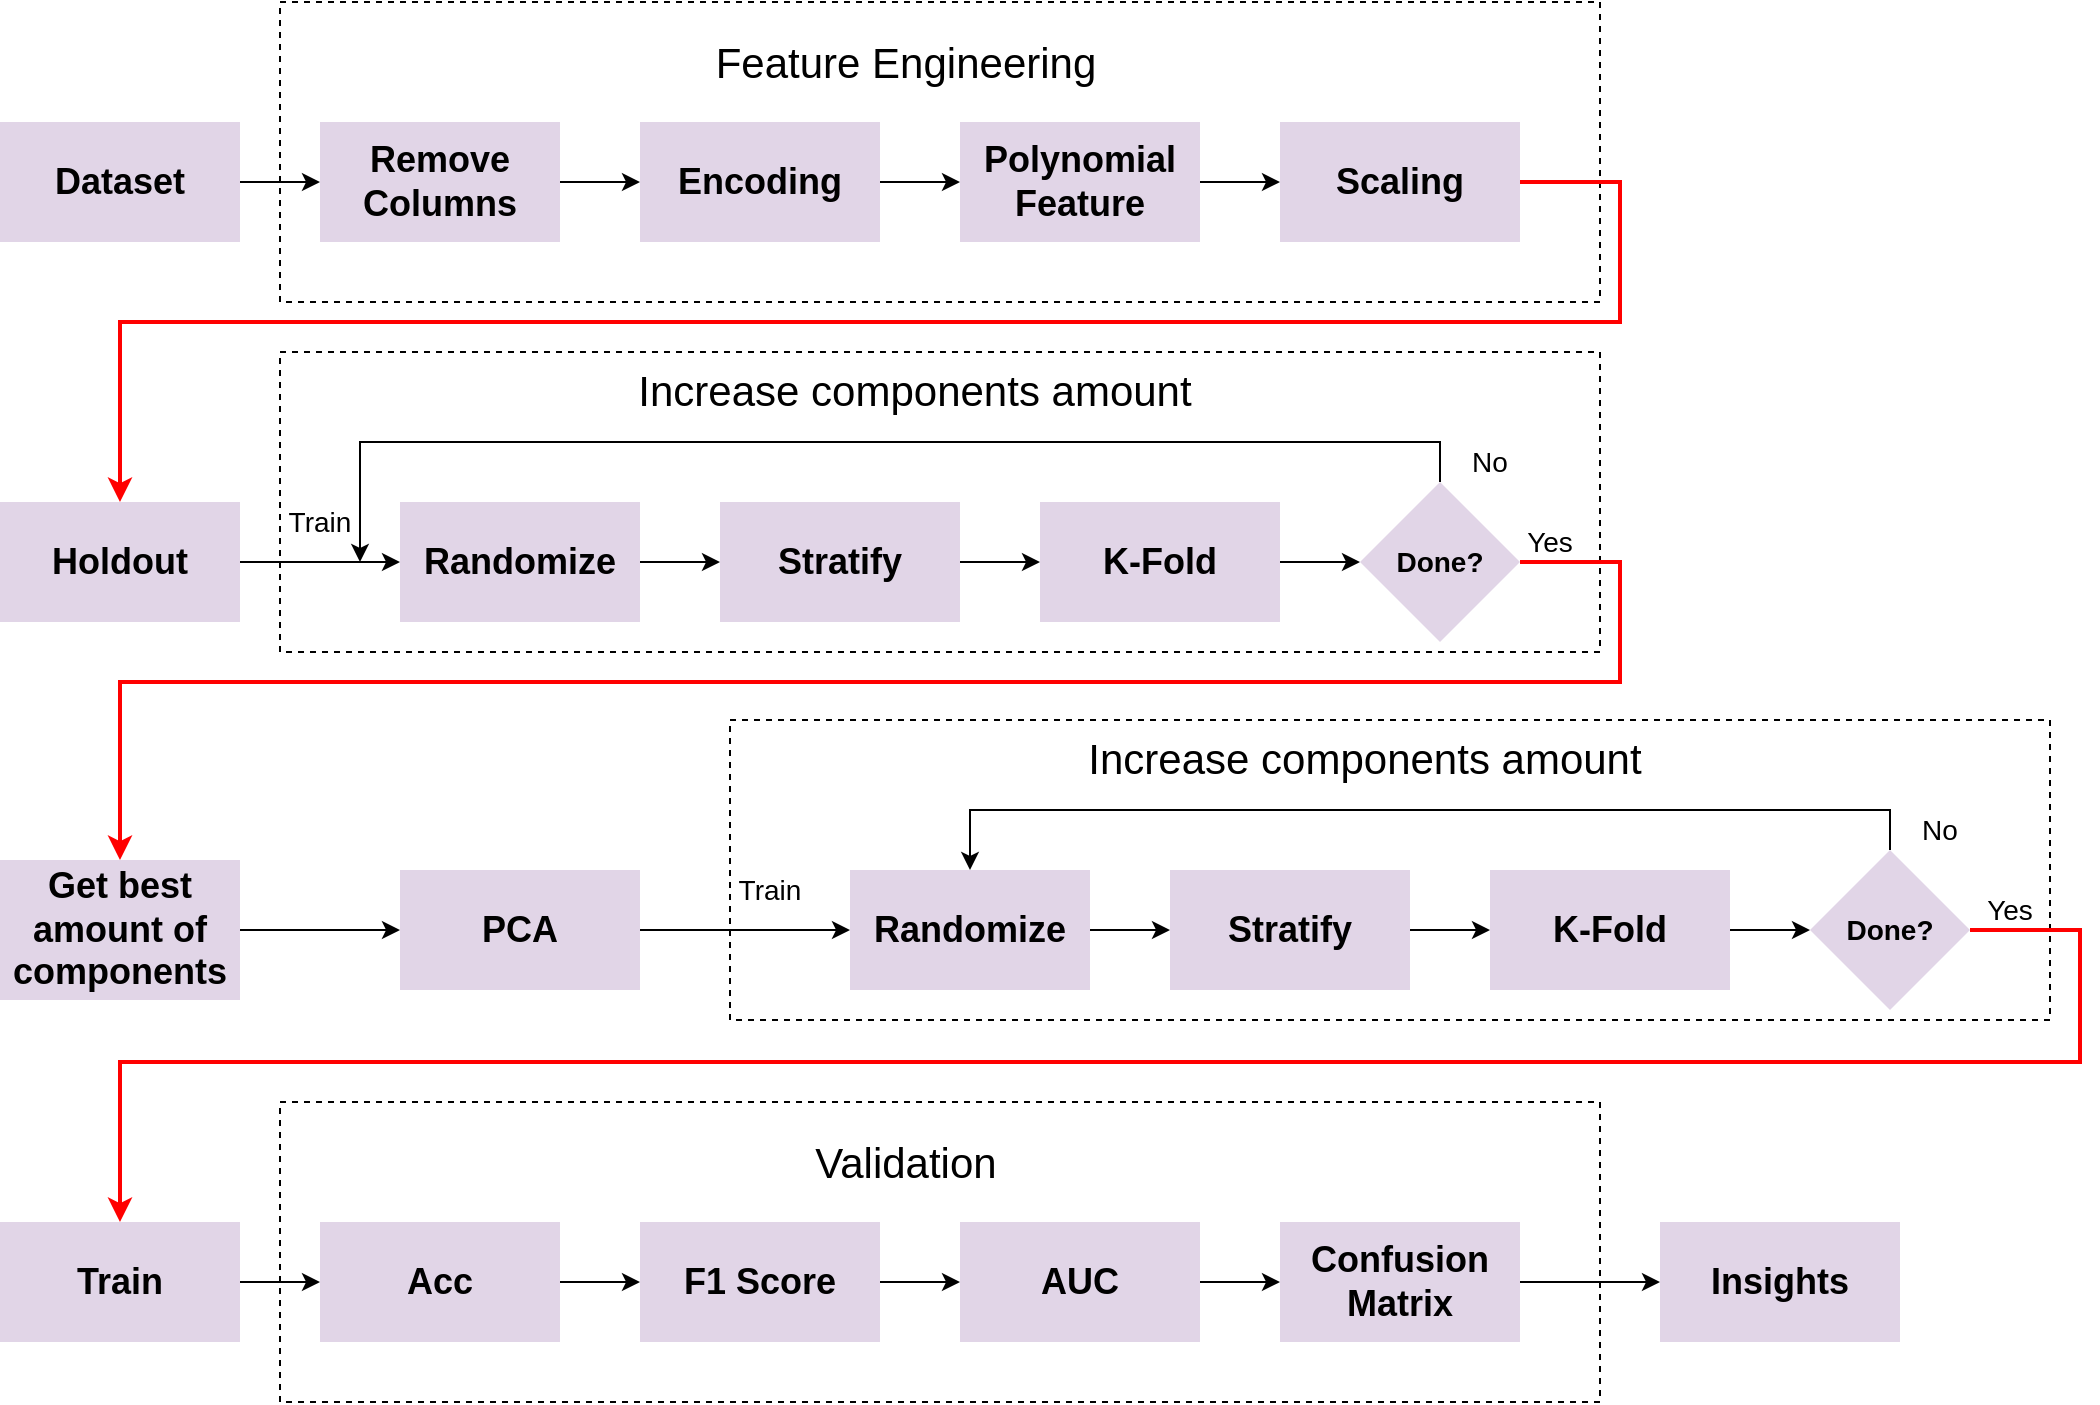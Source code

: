 <mxfile version="10.6.6" type="device"><diagram id="SbSbjpquaZmJvp55us8H" name="Page-1"><mxGraphModel dx="1394" dy="747" grid="1" gridSize="10" guides="1" tooltips="1" connect="1" arrows="1" fold="1" page="1" pageScale="1" pageWidth="1169" pageHeight="827" math="0" shadow="0"><root><mxCell id="0"/><mxCell id="1" parent="0"/><mxCell id="Fe-JDQoJWw3gISHWAZRa-40" value="&lt;b&gt;&lt;font style=&quot;font-size: 18px&quot;&gt;&lt;br&gt;&lt;/font&gt;&lt;/b&gt;" style="rounded=0;whiteSpace=wrap;html=1;fillColor=none;strokeColor=#000000;dashed=1;" vertex="1" parent="1"><mxGeometry x="180" y="215" width="660" height="150" as="geometry"/></mxCell><mxCell id="Fe-JDQoJWw3gISHWAZRa-6" value="&lt;b&gt;&lt;font style=&quot;font-size: 18px&quot;&gt;&lt;br&gt;&lt;/font&gt;&lt;/b&gt;" style="rounded=0;whiteSpace=wrap;html=1;fillColor=none;strokeColor=#000000;dashed=1;" vertex="1" parent="1"><mxGeometry x="180" y="40" width="660" height="150" as="geometry"/></mxCell><mxCell id="Fe-JDQoJWw3gISHWAZRa-8" style="edgeStyle=orthogonalEdgeStyle;rounded=0;orthogonalLoop=1;jettySize=auto;html=1;exitX=1;exitY=0.5;exitDx=0;exitDy=0;entryX=0;entryY=0.5;entryDx=0;entryDy=0;" edge="1" parent="1" source="Fe-JDQoJWw3gISHWAZRa-1" target="Fe-JDQoJWw3gISHWAZRa-2"><mxGeometry relative="1" as="geometry"/></mxCell><mxCell id="Fe-JDQoJWw3gISHWAZRa-1" value="&lt;b&gt;&lt;font style=&quot;font-size: 18px&quot;&gt;Dataset&lt;/font&gt;&lt;/b&gt;" style="rounded=0;whiteSpace=wrap;html=1;fillColor=#e1d5e7;strokeColor=none;" vertex="1" parent="1"><mxGeometry x="40" y="100" width="120" height="60" as="geometry"/></mxCell><mxCell id="Fe-JDQoJWw3gISHWAZRa-9" style="edgeStyle=orthogonalEdgeStyle;rounded=0;orthogonalLoop=1;jettySize=auto;html=1;exitX=1;exitY=0.5;exitDx=0;exitDy=0;entryX=0;entryY=0.5;entryDx=0;entryDy=0;" edge="1" parent="1" source="Fe-JDQoJWw3gISHWAZRa-2" target="Fe-JDQoJWw3gISHWAZRa-3"><mxGeometry relative="1" as="geometry"/></mxCell><mxCell id="Fe-JDQoJWw3gISHWAZRa-2" value="&lt;b&gt;&lt;font style=&quot;font-size: 18px&quot;&gt;Remove&lt;br&gt;Columns&lt;br&gt;&lt;/font&gt;&lt;/b&gt;" style="rounded=0;whiteSpace=wrap;html=1;fillColor=#e1d5e7;strokeColor=none;" vertex="1" parent="1"><mxGeometry x="200" y="100" width="120" height="60" as="geometry"/></mxCell><mxCell id="Fe-JDQoJWw3gISHWAZRa-10" style="edgeStyle=orthogonalEdgeStyle;rounded=0;orthogonalLoop=1;jettySize=auto;html=1;exitX=1;exitY=0.5;exitDx=0;exitDy=0;entryX=0;entryY=0.5;entryDx=0;entryDy=0;" edge="1" parent="1" source="Fe-JDQoJWw3gISHWAZRa-3" target="Fe-JDQoJWw3gISHWAZRa-4"><mxGeometry relative="1" as="geometry"/></mxCell><mxCell id="Fe-JDQoJWw3gISHWAZRa-3" value="&lt;b&gt;&lt;font style=&quot;font-size: 18px&quot;&gt;Encoding&lt;br&gt;&lt;/font&gt;&lt;/b&gt;" style="rounded=0;whiteSpace=wrap;html=1;fillColor=#e1d5e7;strokeColor=none;" vertex="1" parent="1"><mxGeometry x="360" y="100" width="120" height="60" as="geometry"/></mxCell><mxCell id="Fe-JDQoJWw3gISHWAZRa-11" style="edgeStyle=orthogonalEdgeStyle;rounded=0;orthogonalLoop=1;jettySize=auto;html=1;exitX=1;exitY=0.5;exitDx=0;exitDy=0;entryX=0;entryY=0.5;entryDx=0;entryDy=0;" edge="1" parent="1" source="Fe-JDQoJWw3gISHWAZRa-4" target="Fe-JDQoJWw3gISHWAZRa-5"><mxGeometry relative="1" as="geometry"/></mxCell><mxCell id="Fe-JDQoJWw3gISHWAZRa-4" value="&lt;b&gt;&lt;font style=&quot;font-size: 18px&quot;&gt;Polynomial&lt;br&gt;Feature&lt;br&gt;&lt;/font&gt;&lt;/b&gt;" style="rounded=0;whiteSpace=wrap;html=1;fillColor=#e1d5e7;strokeColor=none;" vertex="1" parent="1"><mxGeometry x="520" y="100" width="120" height="60" as="geometry"/></mxCell><mxCell id="Fe-JDQoJWw3gISHWAZRa-61" style="edgeStyle=orthogonalEdgeStyle;rounded=0;orthogonalLoop=1;jettySize=auto;html=1;exitX=1;exitY=0.5;exitDx=0;exitDy=0;entryX=0.5;entryY=0;entryDx=0;entryDy=0;fillColor=#f8cecc;strokeColor=#FF0000;strokeWidth=2;" edge="1" parent="1" source="Fe-JDQoJWw3gISHWAZRa-5" target="Fe-JDQoJWw3gISHWAZRa-20"><mxGeometry relative="1" as="geometry"><Array as="points"><mxPoint x="850" y="130"/><mxPoint x="850" y="200"/><mxPoint x="100" y="200"/></Array></mxGeometry></mxCell><mxCell id="Fe-JDQoJWw3gISHWAZRa-5" value="&lt;b&gt;&lt;font style=&quot;font-size: 18px&quot;&gt;Scaling&lt;br&gt;&lt;/font&gt;&lt;/b&gt;" style="rounded=0;whiteSpace=wrap;html=1;fillColor=#e1d5e7;strokeColor=none;" vertex="1" parent="1"><mxGeometry x="680" y="100" width="120" height="60" as="geometry"/></mxCell><mxCell id="Fe-JDQoJWw3gISHWAZRa-7" value="&lt;font style=&quot;font-size: 21px&quot;&gt;Feature Engineering&lt;/font&gt;" style="text;html=1;strokeColor=none;fillColor=none;align=center;verticalAlign=middle;whiteSpace=wrap;rounded=0;dashed=1;" vertex="1" parent="1"><mxGeometry x="390" y="60" width="206" height="20" as="geometry"/></mxCell><mxCell id="Fe-JDQoJWw3gISHWAZRa-15" style="edgeStyle=orthogonalEdgeStyle;rounded=0;orthogonalLoop=1;jettySize=auto;html=1;exitX=1;exitY=0.5;exitDx=0;exitDy=0;entryX=0;entryY=0.5;entryDx=0;entryDy=0;" edge="1" parent="1" source="Fe-JDQoJWw3gISHWAZRa-12" target="Fe-JDQoJWw3gISHWAZRa-14"><mxGeometry relative="1" as="geometry"/></mxCell><mxCell id="Fe-JDQoJWw3gISHWAZRa-12" value="&lt;b&gt;&lt;font style=&quot;font-size: 18px&quot;&gt;Randomize&lt;br&gt;&lt;/font&gt;&lt;/b&gt;" style="rounded=0;whiteSpace=wrap;html=1;fillColor=#e1d5e7;strokeColor=none;" vertex="1" parent="1"><mxGeometry x="240" y="290" width="120" height="60" as="geometry"/></mxCell><mxCell id="Fe-JDQoJWw3gISHWAZRa-17" style="edgeStyle=orthogonalEdgeStyle;rounded=0;orthogonalLoop=1;jettySize=auto;html=1;exitX=1;exitY=0.5;exitDx=0;exitDy=0;entryX=0;entryY=0.5;entryDx=0;entryDy=0;" edge="1" parent="1" source="Fe-JDQoJWw3gISHWAZRa-14" target="Fe-JDQoJWw3gISHWAZRa-16"><mxGeometry relative="1" as="geometry"/></mxCell><mxCell id="Fe-JDQoJWw3gISHWAZRa-14" value="&lt;b&gt;&lt;font style=&quot;font-size: 18px&quot;&gt;Stratify&lt;br&gt;&lt;/font&gt;&lt;/b&gt;" style="rounded=0;whiteSpace=wrap;html=1;fillColor=#e1d5e7;strokeColor=none;" vertex="1" parent="1"><mxGeometry x="400" y="290" width="120" height="60" as="geometry"/></mxCell><mxCell id="Fe-JDQoJWw3gISHWAZRa-27" style="edgeStyle=orthogonalEdgeStyle;rounded=0;orthogonalLoop=1;jettySize=auto;html=1;exitX=1;exitY=0.5;exitDx=0;exitDy=0;entryX=0;entryY=0.5;entryDx=0;entryDy=0;" edge="1" parent="1" source="Fe-JDQoJWw3gISHWAZRa-16" target="Fe-JDQoJWw3gISHWAZRa-28"><mxGeometry relative="1" as="geometry"><mxPoint x="720" y="320" as="targetPoint"/></mxGeometry></mxCell><mxCell id="Fe-JDQoJWw3gISHWAZRa-16" value="&lt;b&gt;&lt;font style=&quot;font-size: 18px&quot;&gt;K-Fold&lt;br&gt;&lt;/font&gt;&lt;/b&gt;" style="rounded=0;whiteSpace=wrap;html=1;fillColor=#e1d5e7;strokeColor=none;" vertex="1" parent="1"><mxGeometry x="560" y="290" width="120" height="60" as="geometry"/></mxCell><mxCell id="Fe-JDQoJWw3gISHWAZRa-21" style="edgeStyle=orthogonalEdgeStyle;rounded=0;orthogonalLoop=1;jettySize=auto;html=1;exitX=1;exitY=0.5;exitDx=0;exitDy=0;entryX=0;entryY=0.5;entryDx=0;entryDy=0;" edge="1" parent="1" source="Fe-JDQoJWw3gISHWAZRa-20" target="Fe-JDQoJWw3gISHWAZRa-12"><mxGeometry relative="1" as="geometry"/></mxCell><mxCell id="Fe-JDQoJWw3gISHWAZRa-20" value="&lt;b&gt;&lt;font style=&quot;font-size: 18px&quot;&gt;Holdout&lt;br&gt;&lt;/font&gt;&lt;/b&gt;" style="rounded=0;whiteSpace=wrap;html=1;fillColor=#e1d5e7;strokeColor=none;" vertex="1" parent="1"><mxGeometry x="40" y="290" width="120" height="60" as="geometry"/></mxCell><mxCell id="Fe-JDQoJWw3gISHWAZRa-22" value="&lt;font style=&quot;font-size: 14px&quot;&gt;Train&lt;/font&gt;" style="text;html=1;strokeColor=none;fillColor=none;align=center;verticalAlign=middle;whiteSpace=wrap;rounded=0;dashed=1;" vertex="1" parent="1"><mxGeometry x="175" y="290" width="50" height="20" as="geometry"/></mxCell><mxCell id="Fe-JDQoJWw3gISHWAZRa-29" style="edgeStyle=orthogonalEdgeStyle;rounded=0;orthogonalLoop=1;jettySize=auto;html=1;exitX=0.5;exitY=0;exitDx=0;exitDy=0;" edge="1" parent="1" source="Fe-JDQoJWw3gISHWAZRa-28"><mxGeometry relative="1" as="geometry"><mxPoint x="220" y="320" as="targetPoint"/><Array as="points"><mxPoint x="760" y="260"/><mxPoint x="220" y="260"/></Array></mxGeometry></mxCell><mxCell id="Fe-JDQoJWw3gISHWAZRa-62" style="edgeStyle=orthogonalEdgeStyle;rounded=0;orthogonalLoop=1;jettySize=auto;html=1;exitX=1;exitY=0.5;exitDx=0;exitDy=0;entryX=0.5;entryY=0;entryDx=0;entryDy=0;fillColor=#f8cecc;strokeColor=#FF0000;strokeWidth=2;" edge="1" parent="1" source="Fe-JDQoJWw3gISHWAZRa-28" target="Fe-JDQoJWw3gISHWAZRa-44"><mxGeometry relative="1" as="geometry"><Array as="points"><mxPoint x="850" y="320"/><mxPoint x="850" y="380"/><mxPoint x="100" y="380"/></Array></mxGeometry></mxCell><mxCell id="Fe-JDQoJWw3gISHWAZRa-28" value="&lt;b&gt;&lt;font style=&quot;font-size: 14px&quot;&gt;Done?&lt;/font&gt;&lt;/b&gt;" style="rhombus;whiteSpace=wrap;html=1;dashed=1;strokeColor=none;fillColor=#e1d5e7;" vertex="1" parent="1"><mxGeometry x="720" y="280" width="80" height="80" as="geometry"/></mxCell><mxCell id="Fe-JDQoJWw3gISHWAZRa-30" value="&lt;font style=&quot;font-size: 14px&quot;&gt;No&lt;/font&gt;" style="text;html=1;strokeColor=none;fillColor=none;align=center;verticalAlign=middle;whiteSpace=wrap;rounded=0;dashed=1;" vertex="1" parent="1"><mxGeometry x="760" y="260" width="50" height="20" as="geometry"/></mxCell><mxCell id="Fe-JDQoJWw3gISHWAZRa-41" value="&lt;span style=&quot;font-size: 21px&quot;&gt;Increase components amount&lt;/span&gt;" style="text;html=1;strokeColor=none;fillColor=none;align=center;verticalAlign=middle;whiteSpace=wrap;rounded=0;dashed=1;" vertex="1" parent="1"><mxGeometry x="355" y="224" width="285" height="20" as="geometry"/></mxCell><mxCell id="Fe-JDQoJWw3gISHWAZRa-59" style="edgeStyle=orthogonalEdgeStyle;rounded=0;orthogonalLoop=1;jettySize=auto;html=1;exitX=1;exitY=0.5;exitDx=0;exitDy=0;entryX=0;entryY=0.5;entryDx=0;entryDy=0;" edge="1" parent="1" source="Fe-JDQoJWw3gISHWAZRa-44" target="Fe-JDQoJWw3gISHWAZRa-46"><mxGeometry relative="1" as="geometry"/></mxCell><mxCell id="Fe-JDQoJWw3gISHWAZRa-44" value="&lt;b&gt;&lt;font style=&quot;font-size: 18px&quot;&gt;Get best amount of components&lt;br&gt;&lt;/font&gt;&lt;/b&gt;" style="rounded=0;whiteSpace=wrap;html=1;fillColor=#e1d5e7;strokeColor=none;" vertex="1" parent="1"><mxGeometry x="40" y="469" width="120" height="70" as="geometry"/></mxCell><mxCell id="Fe-JDQoJWw3gISHWAZRa-60" style="edgeStyle=orthogonalEdgeStyle;rounded=0;orthogonalLoop=1;jettySize=auto;html=1;exitX=1;exitY=0.5;exitDx=0;exitDy=0;entryX=0;entryY=0.5;entryDx=0;entryDy=0;" edge="1" parent="1" source="Fe-JDQoJWw3gISHWAZRa-46" target="Fe-JDQoJWw3gISHWAZRa-49"><mxGeometry relative="1" as="geometry"/></mxCell><mxCell id="Fe-JDQoJWw3gISHWAZRa-46" value="&lt;b&gt;&lt;font style=&quot;font-size: 18px&quot;&gt;PCA&lt;br&gt;&lt;/font&gt;&lt;/b&gt;" style="rounded=0;whiteSpace=wrap;html=1;fillColor=#e1d5e7;strokeColor=none;" vertex="1" parent="1"><mxGeometry x="240" y="474" width="120" height="60" as="geometry"/></mxCell><mxCell id="Fe-JDQoJWw3gISHWAZRa-47" value="&lt;b&gt;&lt;font style=&quot;font-size: 18px&quot;&gt;&lt;br&gt;&lt;/font&gt;&lt;/b&gt;" style="rounded=0;whiteSpace=wrap;html=1;fillColor=none;strokeColor=#000000;dashed=1;" vertex="1" parent="1"><mxGeometry x="405" y="399" width="660" height="150" as="geometry"/></mxCell><mxCell id="Fe-JDQoJWw3gISHWAZRa-48" style="edgeStyle=orthogonalEdgeStyle;rounded=0;orthogonalLoop=1;jettySize=auto;html=1;exitX=1;exitY=0.5;exitDx=0;exitDy=0;entryX=0;entryY=0.5;entryDx=0;entryDy=0;" edge="1" parent="1" source="Fe-JDQoJWw3gISHWAZRa-49" target="Fe-JDQoJWw3gISHWAZRa-51"><mxGeometry relative="1" as="geometry"/></mxCell><mxCell id="Fe-JDQoJWw3gISHWAZRa-49" value="&lt;b&gt;&lt;font style=&quot;font-size: 18px&quot;&gt;Randomize&lt;br&gt;&lt;/font&gt;&lt;/b&gt;" style="rounded=0;whiteSpace=wrap;html=1;fillColor=#e1d5e7;strokeColor=none;" vertex="1" parent="1"><mxGeometry x="465" y="474" width="120" height="60" as="geometry"/></mxCell><mxCell id="Fe-JDQoJWw3gISHWAZRa-50" style="edgeStyle=orthogonalEdgeStyle;rounded=0;orthogonalLoop=1;jettySize=auto;html=1;exitX=1;exitY=0.5;exitDx=0;exitDy=0;entryX=0;entryY=0.5;entryDx=0;entryDy=0;" edge="1" parent="1" source="Fe-JDQoJWw3gISHWAZRa-51" target="Fe-JDQoJWw3gISHWAZRa-53"><mxGeometry relative="1" as="geometry"/></mxCell><mxCell id="Fe-JDQoJWw3gISHWAZRa-51" value="&lt;b&gt;&lt;font style=&quot;font-size: 18px&quot;&gt;Stratify&lt;br&gt;&lt;/font&gt;&lt;/b&gt;" style="rounded=0;whiteSpace=wrap;html=1;fillColor=#e1d5e7;strokeColor=none;" vertex="1" parent="1"><mxGeometry x="625" y="474" width="120" height="60" as="geometry"/></mxCell><mxCell id="Fe-JDQoJWw3gISHWAZRa-52" style="edgeStyle=orthogonalEdgeStyle;rounded=0;orthogonalLoop=1;jettySize=auto;html=1;exitX=1;exitY=0.5;exitDx=0;exitDy=0;entryX=0;entryY=0.5;entryDx=0;entryDy=0;" edge="1" parent="1" source="Fe-JDQoJWw3gISHWAZRa-53" target="Fe-JDQoJWw3gISHWAZRa-56"><mxGeometry relative="1" as="geometry"><mxPoint x="945" y="504" as="targetPoint"/></mxGeometry></mxCell><mxCell id="Fe-JDQoJWw3gISHWAZRa-53" value="&lt;b&gt;&lt;font style=&quot;font-size: 18px&quot;&gt;K-Fold&lt;br&gt;&lt;/font&gt;&lt;/b&gt;" style="rounded=0;whiteSpace=wrap;html=1;fillColor=#e1d5e7;strokeColor=none;" vertex="1" parent="1"><mxGeometry x="785" y="474" width="120" height="60" as="geometry"/></mxCell><mxCell id="Fe-JDQoJWw3gISHWAZRa-54" value="&lt;font style=&quot;font-size: 14px&quot;&gt;Train&lt;/font&gt;" style="text;html=1;strokeColor=none;fillColor=none;align=center;verticalAlign=middle;whiteSpace=wrap;rounded=0;dashed=1;" vertex="1" parent="1"><mxGeometry x="400" y="474" width="50" height="20" as="geometry"/></mxCell><mxCell id="Fe-JDQoJWw3gISHWAZRa-55" style="edgeStyle=orthogonalEdgeStyle;rounded=0;orthogonalLoop=1;jettySize=auto;html=1;exitX=0.5;exitY=0;exitDx=0;exitDy=0;entryX=0.5;entryY=0;entryDx=0;entryDy=0;" edge="1" parent="1" source="Fe-JDQoJWw3gISHWAZRa-56" target="Fe-JDQoJWw3gISHWAZRa-49"><mxGeometry relative="1" as="geometry"/></mxCell><mxCell id="Fe-JDQoJWw3gISHWAZRa-78" style="edgeStyle=orthogonalEdgeStyle;rounded=0;orthogonalLoop=1;jettySize=auto;html=1;exitX=1;exitY=0.5;exitDx=0;exitDy=0;entryX=0.5;entryY=0;entryDx=0;entryDy=0;strokeColor=#FF0000;strokeWidth=2;" edge="1" parent="1" source="Fe-JDQoJWw3gISHWAZRa-56" target="Fe-JDQoJWw3gISHWAZRa-75"><mxGeometry relative="1" as="geometry"><Array as="points"><mxPoint x="1080" y="504"/><mxPoint x="1080" y="570"/><mxPoint x="100" y="570"/></Array></mxGeometry></mxCell><mxCell id="Fe-JDQoJWw3gISHWAZRa-56" value="&lt;b&gt;&lt;font style=&quot;font-size: 14px&quot;&gt;Done?&lt;/font&gt;&lt;/b&gt;" style="rhombus;whiteSpace=wrap;html=1;dashed=1;strokeColor=none;fillColor=#e1d5e7;" vertex="1" parent="1"><mxGeometry x="945" y="464" width="80" height="80" as="geometry"/></mxCell><mxCell id="Fe-JDQoJWw3gISHWAZRa-57" value="&lt;font style=&quot;font-size: 14px&quot;&gt;No&lt;/font&gt;" style="text;html=1;strokeColor=none;fillColor=none;align=center;verticalAlign=middle;whiteSpace=wrap;rounded=0;dashed=1;" vertex="1" parent="1"><mxGeometry x="985" y="444" width="50" height="20" as="geometry"/></mxCell><mxCell id="Fe-JDQoJWw3gISHWAZRa-58" value="&lt;span style=&quot;font-size: 21px&quot;&gt;Increase components amount&lt;/span&gt;" style="text;html=1;strokeColor=none;fillColor=none;align=center;verticalAlign=middle;whiteSpace=wrap;rounded=0;dashed=1;" vertex="1" parent="1"><mxGeometry x="580" y="408" width="285" height="20" as="geometry"/></mxCell><mxCell id="Fe-JDQoJWw3gISHWAZRa-63" value="&lt;font style=&quot;font-size: 14px&quot;&gt;Yes&lt;/font&gt;" style="text;html=1;strokeColor=none;fillColor=none;align=center;verticalAlign=middle;whiteSpace=wrap;rounded=0;dashed=1;" vertex="1" parent="1"><mxGeometry x="790" y="300" width="50" height="20" as="geometry"/></mxCell><mxCell id="Fe-JDQoJWw3gISHWAZRa-66" value="&lt;b&gt;&lt;font style=&quot;font-size: 18px&quot;&gt;&lt;br&gt;&lt;/font&gt;&lt;/b&gt;" style="rounded=0;whiteSpace=wrap;html=1;fillColor=none;strokeColor=#000000;dashed=1;" vertex="1" parent="1"><mxGeometry x="180" y="590" width="660" height="150" as="geometry"/></mxCell><mxCell id="Fe-JDQoJWw3gISHWAZRa-67" style="edgeStyle=orthogonalEdgeStyle;rounded=0;orthogonalLoop=1;jettySize=auto;html=1;exitX=1;exitY=0.5;exitDx=0;exitDy=0;entryX=0;entryY=0.5;entryDx=0;entryDy=0;" edge="1" parent="1" source="Fe-JDQoJWw3gISHWAZRa-68" target="Fe-JDQoJWw3gISHWAZRa-70"><mxGeometry relative="1" as="geometry"/></mxCell><mxCell id="Fe-JDQoJWw3gISHWAZRa-68" value="&lt;b&gt;&lt;font style=&quot;font-size: 18px&quot;&gt;Acc&lt;br&gt;&lt;/font&gt;&lt;/b&gt;" style="rounded=0;whiteSpace=wrap;html=1;fillColor=#e1d5e7;strokeColor=none;" vertex="1" parent="1"><mxGeometry x="200" y="650" width="120" height="60" as="geometry"/></mxCell><mxCell id="Fe-JDQoJWw3gISHWAZRa-69" style="edgeStyle=orthogonalEdgeStyle;rounded=0;orthogonalLoop=1;jettySize=auto;html=1;exitX=1;exitY=0.5;exitDx=0;exitDy=0;entryX=0;entryY=0.5;entryDx=0;entryDy=0;" edge="1" parent="1" source="Fe-JDQoJWw3gISHWAZRa-70" target="Fe-JDQoJWw3gISHWAZRa-72"><mxGeometry relative="1" as="geometry"/></mxCell><mxCell id="Fe-JDQoJWw3gISHWAZRa-70" value="&lt;b&gt;&lt;font style=&quot;font-size: 18px&quot;&gt;F1 Score&lt;br&gt;&lt;/font&gt;&lt;/b&gt;" style="rounded=0;whiteSpace=wrap;html=1;fillColor=#e1d5e7;strokeColor=none;" vertex="1" parent="1"><mxGeometry x="360" y="650" width="120" height="60" as="geometry"/></mxCell><mxCell id="Fe-JDQoJWw3gISHWAZRa-71" style="edgeStyle=orthogonalEdgeStyle;rounded=0;orthogonalLoop=1;jettySize=auto;html=1;exitX=1;exitY=0.5;exitDx=0;exitDy=0;entryX=0;entryY=0.5;entryDx=0;entryDy=0;" edge="1" parent="1" source="Fe-JDQoJWw3gISHWAZRa-72" target="Fe-JDQoJWw3gISHWAZRa-73"><mxGeometry relative="1" as="geometry"/></mxCell><mxCell id="Fe-JDQoJWw3gISHWAZRa-72" value="&lt;b&gt;&lt;font style=&quot;font-size: 18px&quot;&gt;AUC&lt;br&gt;&lt;/font&gt;&lt;/b&gt;" style="rounded=0;whiteSpace=wrap;html=1;fillColor=#e1d5e7;strokeColor=none;" vertex="1" parent="1"><mxGeometry x="520" y="650" width="120" height="60" as="geometry"/></mxCell><mxCell id="Fe-JDQoJWw3gISHWAZRa-77" style="edgeStyle=orthogonalEdgeStyle;rounded=0;orthogonalLoop=1;jettySize=auto;html=1;exitX=1;exitY=0.5;exitDx=0;exitDy=0;entryX=0;entryY=0.5;entryDx=0;entryDy=0;" edge="1" parent="1" source="Fe-JDQoJWw3gISHWAZRa-73" target="Fe-JDQoJWw3gISHWAZRa-76"><mxGeometry relative="1" as="geometry"/></mxCell><mxCell id="Fe-JDQoJWw3gISHWAZRa-73" value="&lt;b&gt;&lt;font style=&quot;font-size: 18px&quot;&gt;Confusion Matrix&lt;br&gt;&lt;/font&gt;&lt;/b&gt;" style="rounded=0;whiteSpace=wrap;html=1;fillColor=#e1d5e7;strokeColor=none;" vertex="1" parent="1"><mxGeometry x="680" y="650" width="120" height="60" as="geometry"/></mxCell><mxCell id="Fe-JDQoJWw3gISHWAZRa-74" value="&lt;font style=&quot;font-size: 21px&quot;&gt;Validation&lt;/font&gt;" style="text;html=1;strokeColor=none;fillColor=none;align=center;verticalAlign=middle;whiteSpace=wrap;rounded=0;dashed=1;" vertex="1" parent="1"><mxGeometry x="390" y="610" width="206" height="20" as="geometry"/></mxCell><mxCell id="Fe-JDQoJWw3gISHWAZRa-138" style="edgeStyle=orthogonalEdgeStyle;rounded=0;orthogonalLoop=1;jettySize=auto;html=1;exitX=1;exitY=0.5;exitDx=0;exitDy=0;entryX=0;entryY=0.5;entryDx=0;entryDy=0;" edge="1" parent="1" source="Fe-JDQoJWw3gISHWAZRa-75" target="Fe-JDQoJWw3gISHWAZRa-68"><mxGeometry relative="1" as="geometry"/></mxCell><mxCell id="Fe-JDQoJWw3gISHWAZRa-75" value="&lt;b&gt;&lt;font style=&quot;font-size: 18px&quot;&gt;Train&lt;br&gt;&lt;/font&gt;&lt;/b&gt;" style="rounded=0;whiteSpace=wrap;html=1;fillColor=#e1d5e7;strokeColor=none;" vertex="1" parent="1"><mxGeometry x="40" y="650" width="120" height="60" as="geometry"/></mxCell><mxCell id="Fe-JDQoJWw3gISHWAZRa-76" value="&lt;b&gt;&lt;font style=&quot;font-size: 18px&quot;&gt;Insights&lt;br&gt;&lt;/font&gt;&lt;/b&gt;" style="rounded=0;whiteSpace=wrap;html=1;fillColor=#e1d5e7;strokeColor=none;" vertex="1" parent="1"><mxGeometry x="870" y="650" width="120" height="60" as="geometry"/></mxCell><mxCell id="Fe-JDQoJWw3gISHWAZRa-79" value="&lt;font style=&quot;font-size: 14px&quot;&gt;Yes&lt;/font&gt;" style="text;html=1;strokeColor=none;fillColor=none;align=center;verticalAlign=middle;whiteSpace=wrap;rounded=0;dashed=1;" vertex="1" parent="1"><mxGeometry x="1020" y="484" width="50" height="20" as="geometry"/></mxCell></root></mxGraphModel></diagram></mxfile>